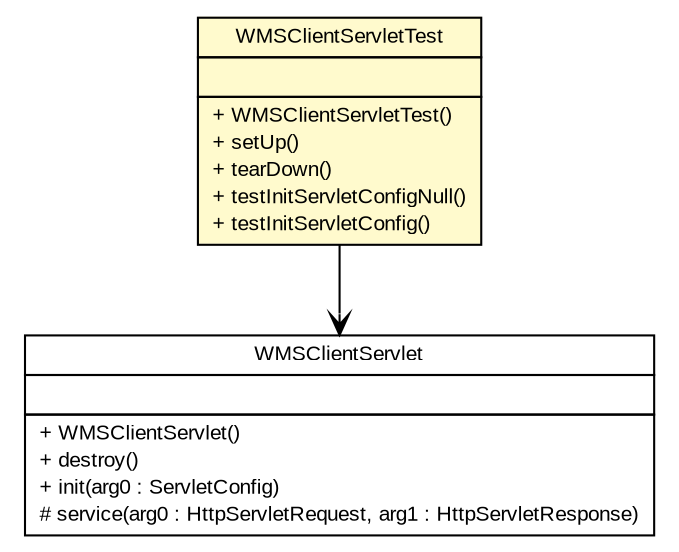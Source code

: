 #!/usr/local/bin/dot
#
# Class diagram 
# Generated by UMLGraph version R5_6 (http://www.umlgraph.org/)
#

digraph G {
	edge [fontname="arial",fontsize=10,labelfontname="arial",labelfontsize=10];
	node [fontname="arial",fontsize=10,shape=plaintext];
	nodesep=0.25;
	ranksep=0.5;
	// nl.mineleni.cbsviewer.servlet.wms.WMSClientServletTest
	c711 [label=<<table title="nl.mineleni.cbsviewer.servlet.wms.WMSClientServletTest" border="0" cellborder="1" cellspacing="0" cellpadding="2" port="p" bgcolor="lemonChiffon" href="./WMSClientServletTest.html">
		<tr><td><table border="0" cellspacing="0" cellpadding="1">
<tr><td align="center" balign="center"> WMSClientServletTest </td></tr>
		</table></td></tr>
		<tr><td><table border="0" cellspacing="0" cellpadding="1">
<tr><td align="left" balign="left">  </td></tr>
		</table></td></tr>
		<tr><td><table border="0" cellspacing="0" cellpadding="1">
<tr><td align="left" balign="left"> + WMSClientServletTest() </td></tr>
<tr><td align="left" balign="left"> + setUp() </td></tr>
<tr><td align="left" balign="left"> + tearDown() </td></tr>
<tr><td align="left" balign="left"> + testInitServletConfigNull() </td></tr>
<tr><td align="left" balign="left"> + testInitServletConfig() </td></tr>
		</table></td></tr>
		</table>>, URL="./WMSClientServletTest.html", fontname="arial", fontcolor="black", fontsize=10.0];
	// nl.mineleni.cbsviewer.servlet.wms.WMSClientServletTest NAVASSOC nl.mineleni.cbsviewer.servlet.wms.WMSClientServlet
	c711:p -> c727:p [taillabel="", label="", headlabel="", fontname="arial", fontcolor="black", fontsize=10.0, color="black", arrowhead=open];
	// nl.mineleni.cbsviewer.servlet.wms.WMSClientServlet
	c727 [label=<<table title="nl.mineleni.cbsviewer.servlet.wms.WMSClientServlet" border="0" cellborder="1" cellspacing="0" cellpadding="2" port="p">
		<tr><td><table border="0" cellspacing="0" cellpadding="1">
<tr><td align="center" balign="center"> WMSClientServlet </td></tr>
		</table></td></tr>
		<tr><td><table border="0" cellspacing="0" cellpadding="1">
<tr><td align="left" balign="left">  </td></tr>
		</table></td></tr>
		<tr><td><table border="0" cellspacing="0" cellpadding="1">
<tr><td align="left" balign="left"> + WMSClientServlet() </td></tr>
<tr><td align="left" balign="left"> + destroy() </td></tr>
<tr><td align="left" balign="left"> + init(arg0 : ServletConfig) </td></tr>
<tr><td align="left" balign="left"> # service(arg0 : HttpServletRequest, arg1 : HttpServletResponse) </td></tr>
		</table></td></tr>
		</table>>, URL="null", fontname="arial", fontcolor="black", fontsize=10.0];
}

